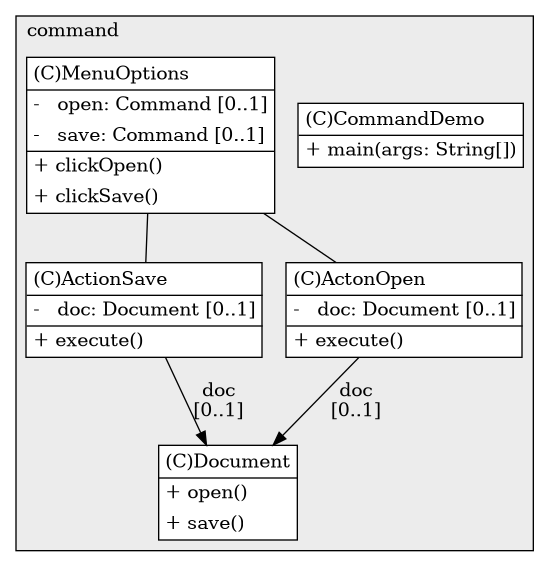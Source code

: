 @startuml

/' diagram meta data start
config=StructureConfiguration;
{
  "projectClassification": {
    "searchMode": "OpenProject", // OpenProject, AllProjects
    "includedProjects": "",
    "pathEndKeywords": "*.impl",
    "isClientPath": "",
    "isClientName": "",
    "isTestPath": "",
    "isTestName": "",
    "isMappingPath": "",
    "isMappingName": "",
    "isDataAccessPath": "",
    "isDataAccessName": "",
    "isDataStructurePath": "",
    "isDataStructureName": "",
    "isInterfaceStructuresPath": "",
    "isInterfaceStructuresName": "",
    "isEntryPointPath": "",
    "isEntryPointName": "",
    "treatFinalFieldsAsMandatory": false
  },
  "graphRestriction": {
    "classPackageExcludeFilter": "",
    "classPackageIncludeFilter": "",
    "classNameExcludeFilter": "",
    "classNameIncludeFilter": "",
    "methodNameExcludeFilter": "",
    "methodNameIncludeFilter": "",
    "removeByInheritance": "", // inheritance/annotation based filtering is done in a second step
    "removeByAnnotation": "",
    "removeByClassPackage": "", // cleanup the graph after inheritance/annotation based filtering is done
    "removeByClassName": "",
    "cutMappings": false,
    "cutEnum": true,
    "cutTests": true,
    "cutClient": true,
    "cutDataAccess": true,
    "cutInterfaceStructures": true,
    "cutDataStructures": true,
    "cutGetterAndSetter": true,
    "cutConstructors": true
  },
  "graphTraversal": {
    "forwardDepth": 3,
    "backwardDepth": 3,
    "classPackageExcludeFilter": "",
    "classPackageIncludeFilter": "",
    "classNameExcludeFilter": "",
    "classNameIncludeFilter": "",
    "methodNameExcludeFilter": "",
    "methodNameIncludeFilter": "",
    "hideMappings": false,
    "hideDataStructures": false,
    "hidePrivateMethods": true,
    "hideInterfaceCalls": true, // indirection: implementation -> interface (is hidden) -> implementation
    "onlyShowApplicationEntryPoints": false, // root node is included
    "useMethodCallsForStructureDiagram": "ForwardOnly" // ForwardOnly, BothDirections, No
  },
  "details": {
    "aggregation": "GroupByClass", // ByClass, GroupByClass, None
    "showClassGenericTypes": true,
    "showMethods": true,
    "showMethodParameterNames": true,
    "showMethodParameterTypes": true,
    "showMethodReturnType": true,
    "showPackageLevels": 2,
    "showDetailedClassStructure": true
  },
  "rootClass": "command.CommandDemo",
  "extensionCallbackMethod": "" // qualified.class.name#methodName - signature: public static String method(String)
}
diagram meta data end '/



digraph g {
    rankdir="TB"
    splines=polyline
    

'nodes 
subgraph cluster_950394699 { 
   	label=command
	labeljust=l
	fillcolor="#ececec"
	style=filled
   
   ActionSave950394699[
	label=<<TABLE BORDER="1" CELLBORDER="0" CELLPADDING="4" CELLSPACING="0">
<TR><TD ALIGN="LEFT" >(C)ActionSave</TD></TR>
<HR/>
<TR><TD ALIGN="LEFT" >-   doc: Document [0..1]</TD></TR>
<HR/>
<TR><TD ALIGN="LEFT" >+ execute()</TD></TR>
</TABLE>>
	style=filled
	margin=0
	shape=plaintext
	fillcolor="#FFFFFF"
];

ActonOpen950394699[
	label=<<TABLE BORDER="1" CELLBORDER="0" CELLPADDING="4" CELLSPACING="0">
<TR><TD ALIGN="LEFT" >(C)ActonOpen</TD></TR>
<HR/>
<TR><TD ALIGN="LEFT" >-   doc: Document [0..1]</TD></TR>
<HR/>
<TR><TD ALIGN="LEFT" >+ execute()</TD></TR>
</TABLE>>
	style=filled
	margin=0
	shape=plaintext
	fillcolor="#FFFFFF"
];

CommandDemo950394699[
	label=<<TABLE BORDER="1" CELLBORDER="0" CELLPADDING="4" CELLSPACING="0">
<TR><TD ALIGN="LEFT" >(C)CommandDemo</TD></TR>
<HR/>
<TR><TD ALIGN="LEFT" >+ main(args: String[])</TD></TR>
</TABLE>>
	style=filled
	margin=0
	shape=plaintext
	fillcolor="#FFFFFF"
];

Document950394699[
	label=<<TABLE BORDER="1" CELLBORDER="0" CELLPADDING="4" CELLSPACING="0">
<TR><TD ALIGN="LEFT" >(C)Document</TD></TR>
<HR/>
<TR><TD ALIGN="LEFT" >+ open()</TD></TR>
<TR><TD ALIGN="LEFT" >+ save()</TD></TR>
</TABLE>>
	style=filled
	margin=0
	shape=plaintext
	fillcolor="#FFFFFF"
];

MenuOptions950394699[
	label=<<TABLE BORDER="1" CELLBORDER="0" CELLPADDING="4" CELLSPACING="0">
<TR><TD ALIGN="LEFT" >(C)MenuOptions</TD></TR>
<HR/>
<TR><TD ALIGN="LEFT" >-   open: Command [0..1]</TD></TR>
<TR><TD ALIGN="LEFT" >-   save: Command [0..1]</TD></TR>
<HR/>
<TR><TD ALIGN="LEFT" >+ clickOpen()</TD></TR>
<TR><TD ALIGN="LEFT" >+ clickSave()</TD></TR>
</TABLE>>
	style=filled
	margin=0
	shape=plaintext
	fillcolor="#FFFFFF"
];
} 

'edges    
ActionSave950394699 -> Document950394699[label="doc
[0..1]"];
ActonOpen950394699 -> Document950394699[label="doc
[0..1]"];
MenuOptions950394699 -> ActionSave950394699[arrowhead=none];
MenuOptions950394699 -> ActonOpen950394699[arrowhead=none];
    
}
@enduml